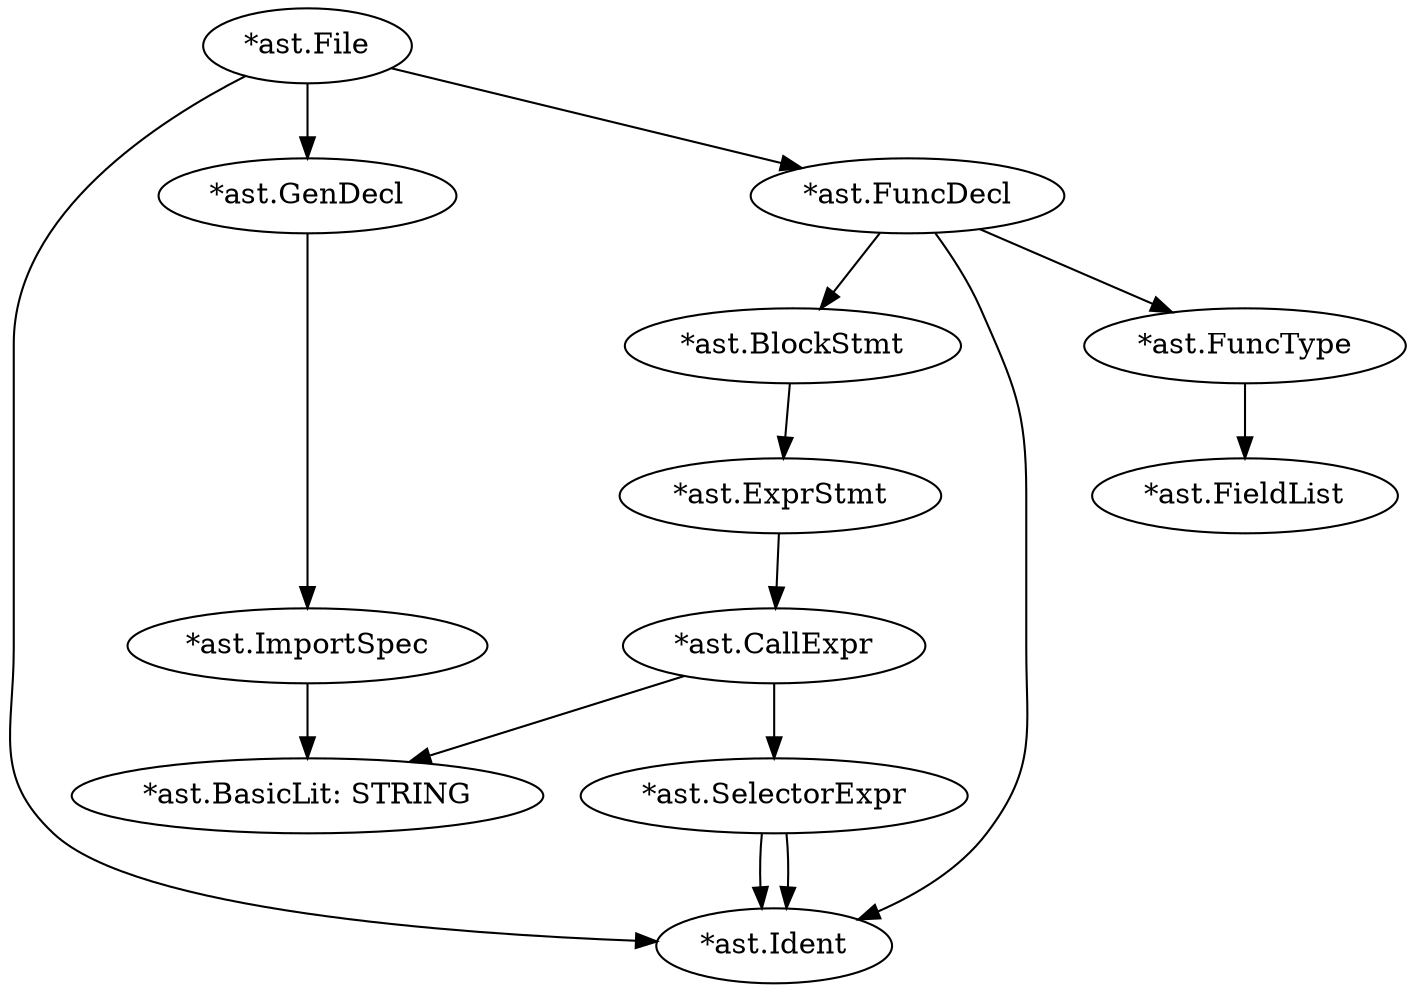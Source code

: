 digraph AST {
"*ast.File" -> "*ast.Ident";
"*ast.File" -> "*ast.GenDecl";
"*ast.GenDecl" -> "*ast.ImportSpec";
"*ast.ImportSpec" -> "*ast.BasicLit: STRING";
"*ast.File" -> "*ast.FuncDecl";
"*ast.FuncDecl" -> "*ast.Ident";
"*ast.FuncDecl" -> "*ast.FuncType";
"*ast.FuncType" -> "*ast.FieldList";
"*ast.FuncDecl" -> "*ast.BlockStmt";
"*ast.BlockStmt" -> "*ast.ExprStmt";
"*ast.ExprStmt" -> "*ast.CallExpr";
"*ast.CallExpr" -> "*ast.SelectorExpr";
"*ast.SelectorExpr" -> "*ast.Ident";
"*ast.SelectorExpr" -> "*ast.Ident";
"*ast.CallExpr" -> "*ast.BasicLit: STRING";
}
